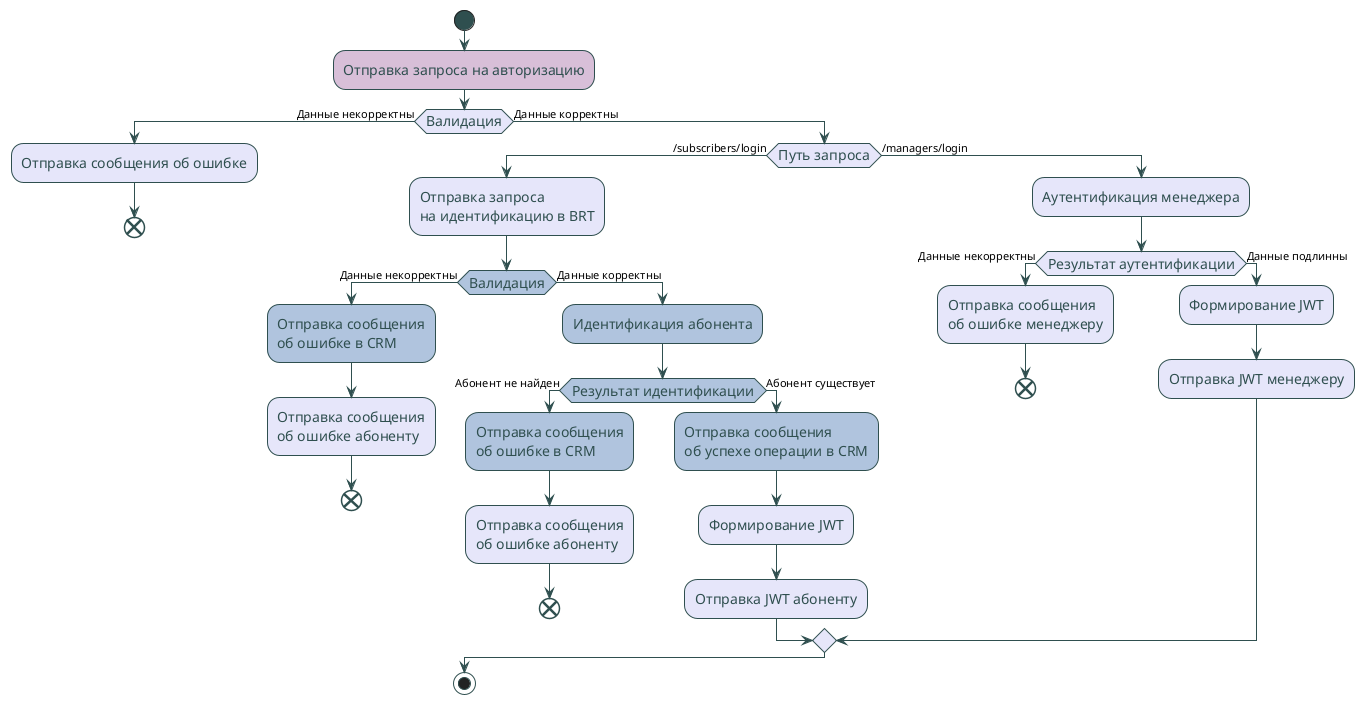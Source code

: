 @startuml Activity

skinparam Activity{
    BackgroundColor Lavender 
    ArrowColor DarkSlateGrey
    StartColor DarkSlateGrey
    StopColor DarkSlateGrey
    EndColor DarkSlateGrey
    BorderColor DarkSlateGrey
    BorderThickness 1
    FontColor DarkSlateGrey
    FontSize 14
}

start

#Thistle :Отправка запроса на авторизацию;
if (Валидация) then (Данные некорректны)
    :Отправка сообщения об ошибке;
    end
else (Данные корректны)
    if (Путь запроса) then (/subscribers/login)
        :Отправка запроса\nна идентификацию в BRT;
        skinparam ActivityDiamondBackgroundColor LightSteelBlue
        if (Валидация) then (Данные некорректны)
            #LightSteelBlue :Отправка сообщения\nоб ошибке в CRM;
            :Отправка сообщения\nоб ошибке абоненту;
            end
        else (Данные корректны)
            #LightSteelBlue :Идентификация абонента;
            if (Результат идентификации) then (Абонент не найден)
                #LightSteelBlue :Отправка сообщения\nоб ошибке в CRM;
                :Отправка сообщения\nоб ошибке абоненту;
                end 
            else (Абонент существует)
                #LightSteelBlue :Отправка сообщения\nоб успехе операции в CRM;
                :Формирование JWT;
                :Отправка JWT абоненту;
            endif
        endif
    else (/managers/login)
        :Аутентификация менеджера;
        skinparam ActivityDiamondBackgroundColor Lavender
        if (Результат аутентификации) then (Данные некорректны)
            :Отправка сообщения\nоб ошибке менеджеру;
            end
        else (Данные подлинны)
            :Формирование JWT;
            :Отправка JWT менеджеру;
        endif
    endif
endif

stop

@enduml